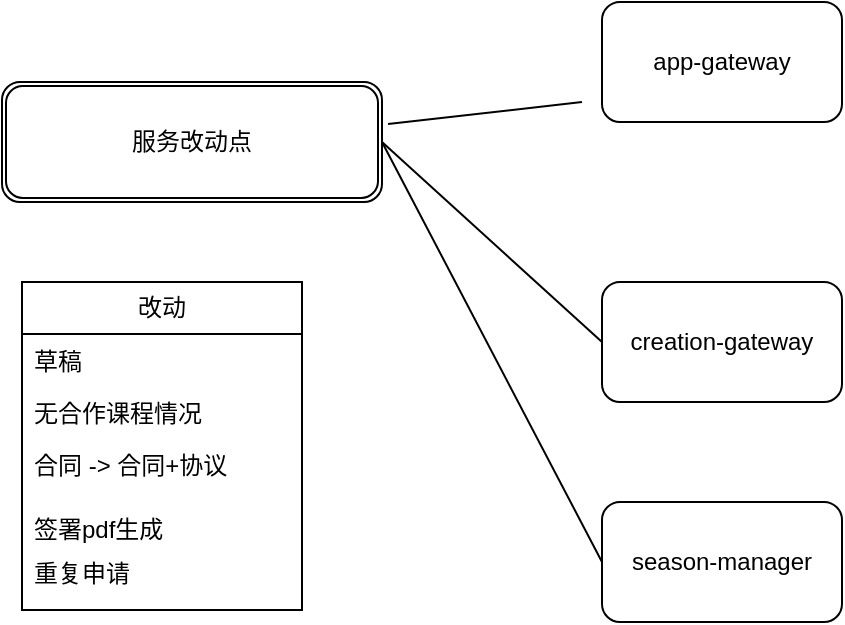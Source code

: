 <mxfile version="21.1.1" type="github">
  <diagram name="Page-1" id="2hsp6u0KicPpG7361U6P">
    <mxGraphModel dx="1434" dy="771" grid="1" gridSize="10" guides="1" tooltips="1" connect="1" arrows="1" fold="1" page="1" pageScale="1" pageWidth="850" pageHeight="1100" math="0" shadow="0">
      <root>
        <mxCell id="0" />
        <mxCell id="1" parent="0" />
        <mxCell id="P1Q47H2wh5U9ldOGGRvI-3" value="服务改动点" style="shape=ext;double=1;rounded=1;whiteSpace=wrap;html=1;" vertex="1" parent="1">
          <mxGeometry x="110" y="180" width="190" height="60" as="geometry" />
        </mxCell>
        <mxCell id="P1Q47H2wh5U9ldOGGRvI-9" value="改动" style="swimlane;fontStyle=0;childLayout=stackLayout;horizontal=1;startSize=26;fillColor=none;horizontalStack=0;resizeParent=1;resizeParentMax=0;resizeLast=0;collapsible=1;marginBottom=0;whiteSpace=wrap;html=1;" vertex="1" parent="1">
          <mxGeometry x="120" y="280" width="140" height="164" as="geometry" />
        </mxCell>
        <mxCell id="P1Q47H2wh5U9ldOGGRvI-10" value="草稿" style="text;strokeColor=none;fillColor=none;align=left;verticalAlign=top;spacingLeft=4;spacingRight=4;overflow=hidden;rotatable=0;points=[[0,0.5],[1,0.5]];portConstraint=eastwest;whiteSpace=wrap;html=1;" vertex="1" parent="P1Q47H2wh5U9ldOGGRvI-9">
          <mxGeometry y="26" width="140" height="26" as="geometry" />
        </mxCell>
        <mxCell id="P1Q47H2wh5U9ldOGGRvI-11" value="无合作课程情况" style="text;strokeColor=none;fillColor=none;align=left;verticalAlign=top;spacingLeft=4;spacingRight=4;overflow=hidden;rotatable=0;points=[[0,0.5],[1,0.5]];portConstraint=eastwest;whiteSpace=wrap;html=1;" vertex="1" parent="P1Q47H2wh5U9ldOGGRvI-9">
          <mxGeometry y="52" width="140" height="26" as="geometry" />
        </mxCell>
        <mxCell id="P1Q47H2wh5U9ldOGGRvI-17" value="合同 -&amp;gt; 合同+协议" style="text;strokeColor=none;fillColor=none;align=left;verticalAlign=top;spacingLeft=4;spacingRight=4;overflow=hidden;rotatable=0;points=[[0,0.5],[1,0.5]];portConstraint=eastwest;whiteSpace=wrap;html=1;" vertex="1" parent="P1Q47H2wh5U9ldOGGRvI-9">
          <mxGeometry y="78" width="140" height="32" as="geometry" />
        </mxCell>
        <mxCell id="P1Q47H2wh5U9ldOGGRvI-12" value="签署pdf生成" style="text;strokeColor=none;fillColor=none;align=left;verticalAlign=top;spacingLeft=4;spacingRight=4;overflow=hidden;rotatable=0;points=[[0,0.5],[1,0.5]];portConstraint=eastwest;whiteSpace=wrap;html=1;" vertex="1" parent="P1Q47H2wh5U9ldOGGRvI-9">
          <mxGeometry y="110" width="140" height="22" as="geometry" />
        </mxCell>
        <mxCell id="P1Q47H2wh5U9ldOGGRvI-23" value="重复申请" style="text;strokeColor=none;fillColor=none;align=left;verticalAlign=top;spacingLeft=4;spacingRight=4;overflow=hidden;rotatable=0;points=[[0,0.5],[1,0.5]];portConstraint=eastwest;whiteSpace=wrap;html=1;" vertex="1" parent="P1Q47H2wh5U9ldOGGRvI-9">
          <mxGeometry y="132" width="140" height="32" as="geometry" />
        </mxCell>
        <mxCell id="P1Q47H2wh5U9ldOGGRvI-26" value="" style="endArrow=none;html=1;rounded=0;exitX=1.016;exitY=0.35;exitDx=0;exitDy=0;exitPerimeter=0;" edge="1" parent="1" source="P1Q47H2wh5U9ldOGGRvI-3">
          <mxGeometry width="50" height="50" relative="1" as="geometry">
            <mxPoint x="640" y="410" as="sourcePoint" />
            <mxPoint x="400" y="190" as="targetPoint" />
          </mxGeometry>
        </mxCell>
        <mxCell id="P1Q47H2wh5U9ldOGGRvI-28" value="app-gateway" style="rounded=1;whiteSpace=wrap;html=1;" vertex="1" parent="1">
          <mxGeometry x="410" y="140" width="120" height="60" as="geometry" />
        </mxCell>
        <mxCell id="P1Q47H2wh5U9ldOGGRvI-29" value="creation-gateway" style="rounded=1;whiteSpace=wrap;html=1;" vertex="1" parent="1">
          <mxGeometry x="410" y="280" width="120" height="60" as="geometry" />
        </mxCell>
        <mxCell id="P1Q47H2wh5U9ldOGGRvI-30" value="" style="endArrow=none;html=1;rounded=0;exitX=1;exitY=0.5;exitDx=0;exitDy=0;entryX=0;entryY=0.5;entryDx=0;entryDy=0;" edge="1" parent="1" source="P1Q47H2wh5U9ldOGGRvI-3" target="P1Q47H2wh5U9ldOGGRvI-29">
          <mxGeometry width="50" height="50" relative="1" as="geometry">
            <mxPoint x="640" y="410" as="sourcePoint" />
            <mxPoint x="690" y="360" as="targetPoint" />
          </mxGeometry>
        </mxCell>
        <mxCell id="P1Q47H2wh5U9ldOGGRvI-31" value="season-manager" style="rounded=1;whiteSpace=wrap;html=1;" vertex="1" parent="1">
          <mxGeometry x="410" y="390" width="120" height="60" as="geometry" />
        </mxCell>
        <mxCell id="P1Q47H2wh5U9ldOGGRvI-32" value="" style="endArrow=none;html=1;rounded=0;exitX=1;exitY=0.5;exitDx=0;exitDy=0;entryX=0;entryY=0.5;entryDx=0;entryDy=0;" edge="1" parent="1" source="P1Q47H2wh5U9ldOGGRvI-3" target="P1Q47H2wh5U9ldOGGRvI-31">
          <mxGeometry width="50" height="50" relative="1" as="geometry">
            <mxPoint x="640" y="410" as="sourcePoint" />
            <mxPoint x="690" y="360" as="targetPoint" />
          </mxGeometry>
        </mxCell>
      </root>
    </mxGraphModel>
  </diagram>
</mxfile>
